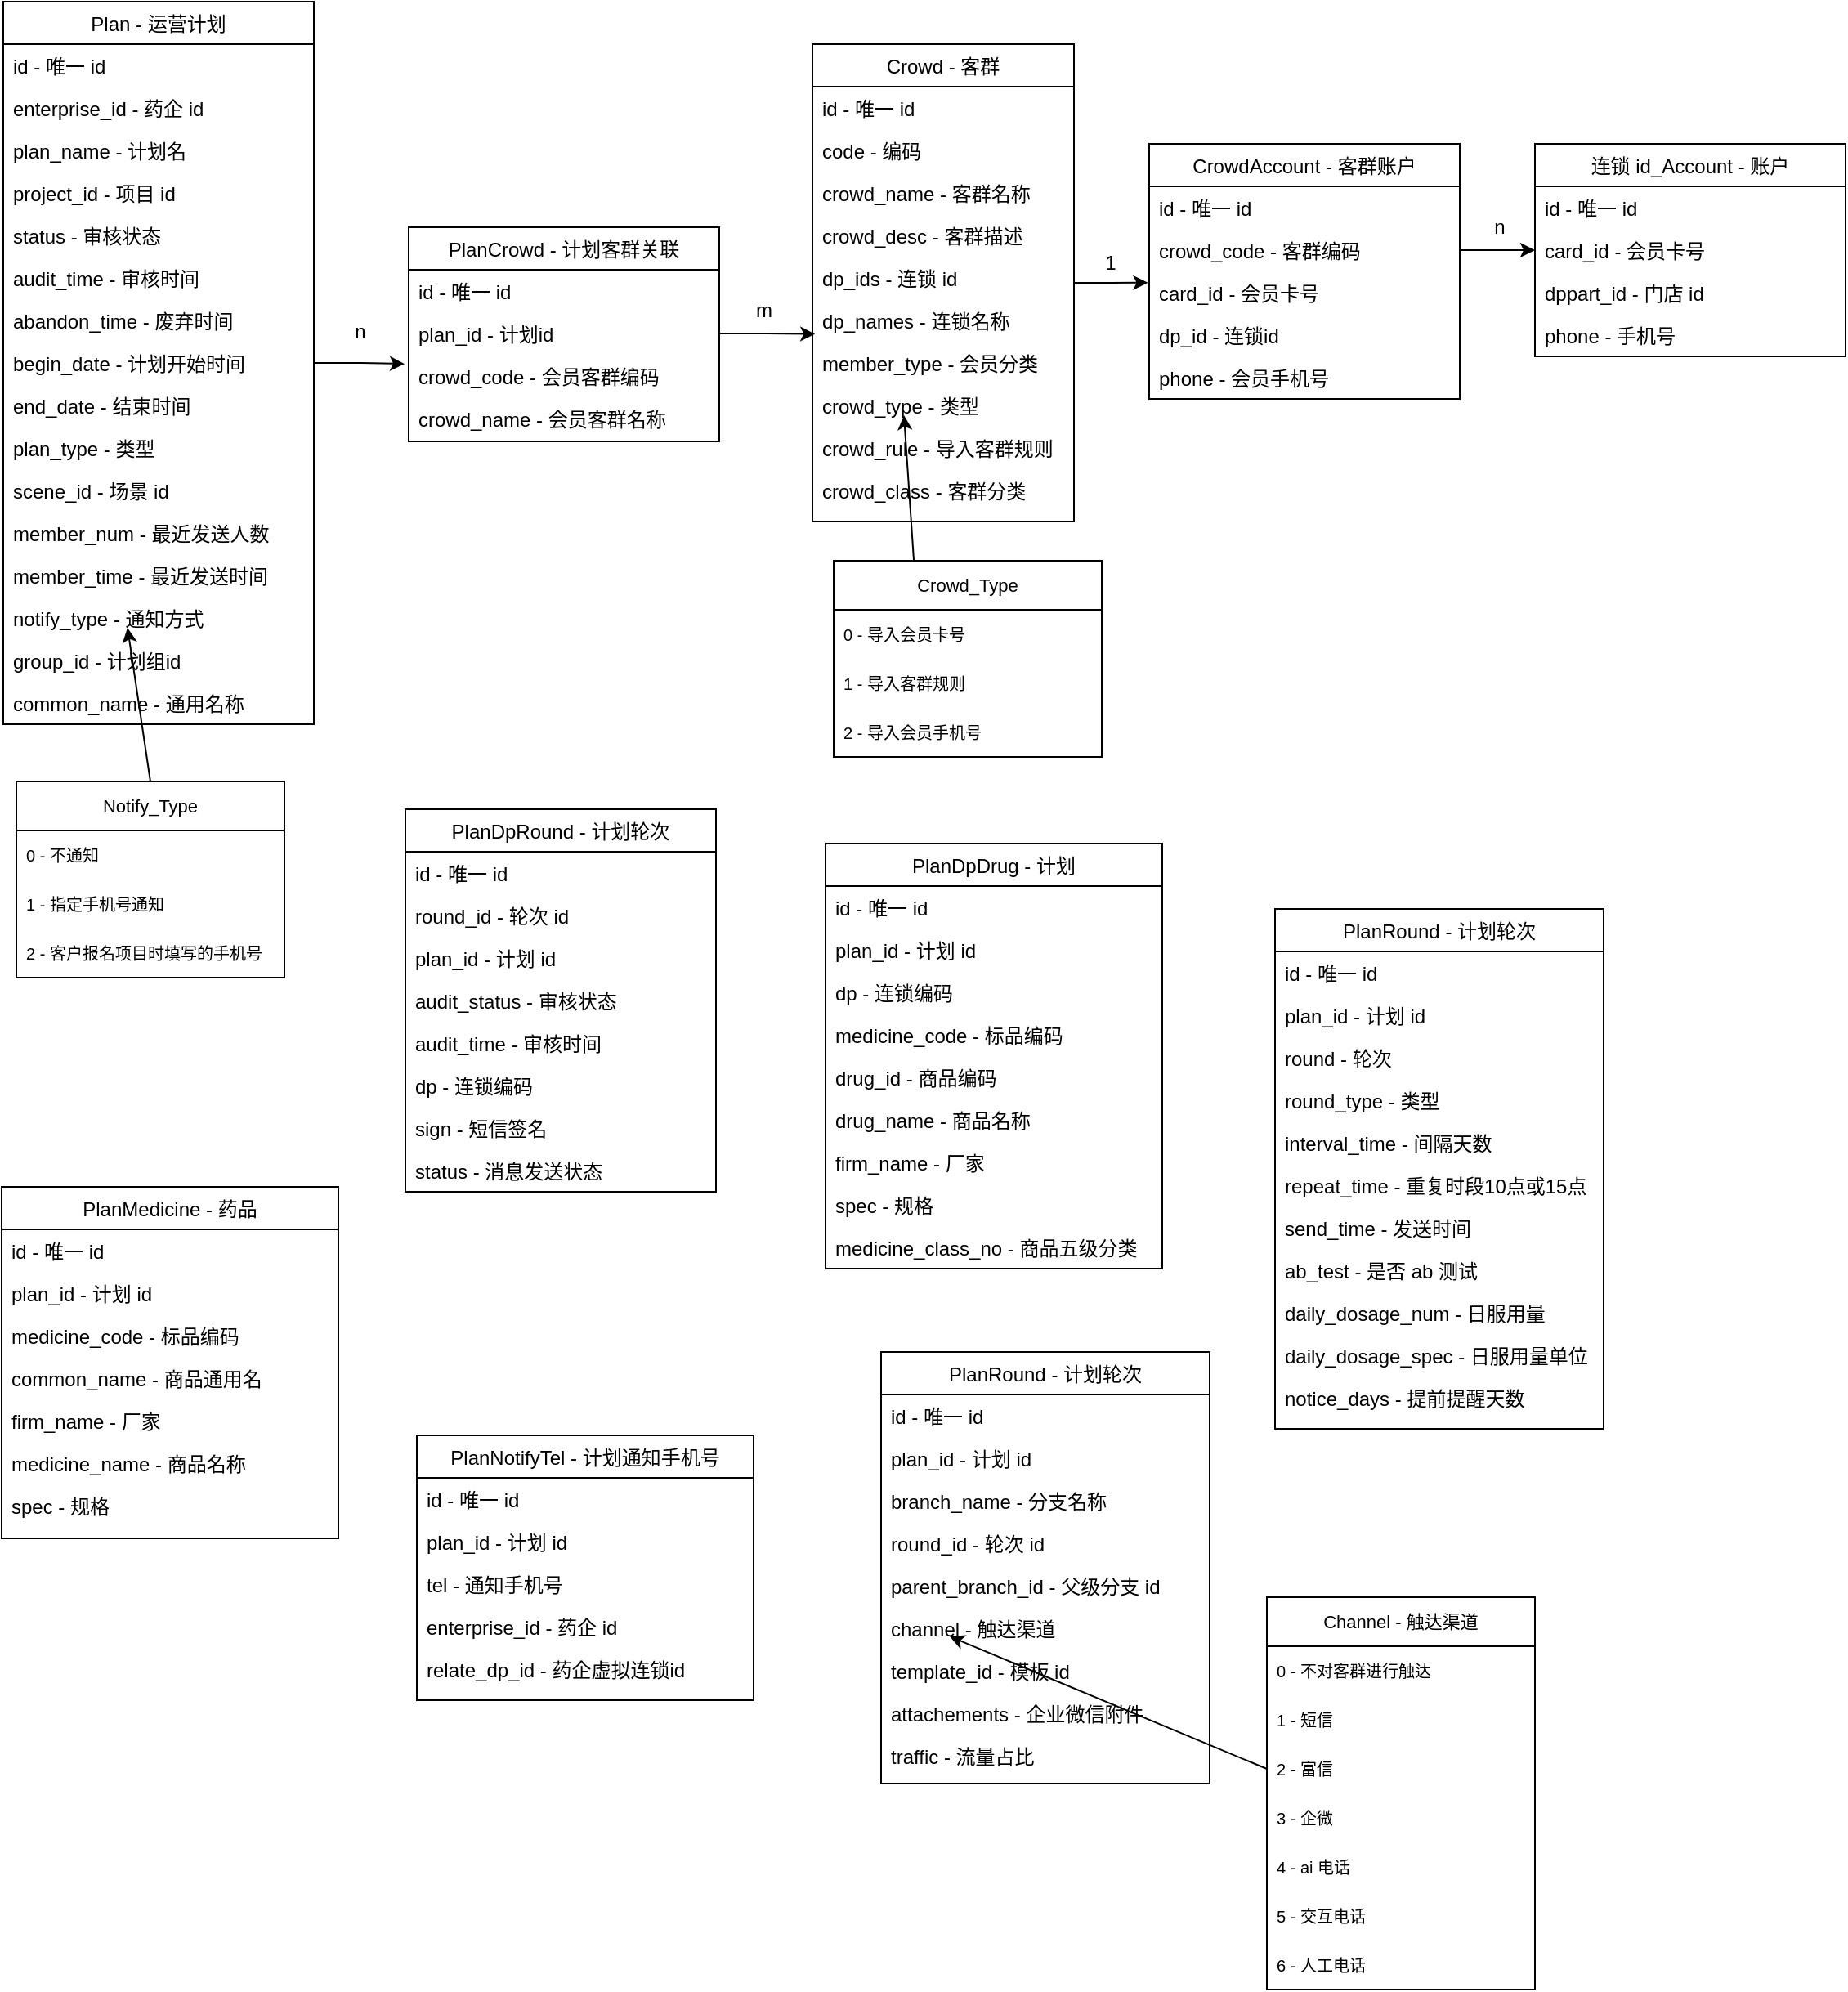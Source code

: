 <mxfile version="24.7.4">
  <diagram id="C5RBs43oDa-KdzZeNtuy" name="Page-1">
    <mxGraphModel dx="1221" dy="759" grid="0" gridSize="10" guides="1" tooltips="1" connect="1" arrows="1" fold="1" page="1" pageScale="1" pageWidth="827" pageHeight="1169" math="0" shadow="0">
      <root>
        <mxCell id="WIyWlLk6GJQsqaUBKTNV-0" />
        <mxCell id="WIyWlLk6GJQsqaUBKTNV-1" parent="WIyWlLk6GJQsqaUBKTNV-0" />
        <mxCell id="zkfFHV4jXpPFQw0GAbJ--17" value="Plan - 运营计划" style="swimlane;fontStyle=0;align=center;verticalAlign=top;childLayout=stackLayout;horizontal=1;startSize=26;horizontalStack=0;resizeParent=1;resizeLast=0;collapsible=1;marginBottom=0;rounded=0;shadow=0;strokeWidth=1;" parent="WIyWlLk6GJQsqaUBKTNV-1" vertex="1">
          <mxGeometry x="37" y="30" width="190" height="442" as="geometry">
            <mxRectangle x="550" y="140" width="160" height="26" as="alternateBounds" />
          </mxGeometry>
        </mxCell>
        <mxCell id="zkfFHV4jXpPFQw0GAbJ--18" value="id - 唯一 id" style="text;align=left;verticalAlign=top;spacingLeft=4;spacingRight=4;overflow=hidden;rotatable=0;points=[[0,0.5],[1,0.5]];portConstraint=eastwest;" parent="zkfFHV4jXpPFQw0GAbJ--17" vertex="1">
          <mxGeometry y="26" width="190" height="26" as="geometry" />
        </mxCell>
        <mxCell id="zkfFHV4jXpPFQw0GAbJ--19" value="enterprise_id - 药企 id" style="text;align=left;verticalAlign=top;spacingLeft=4;spacingRight=4;overflow=hidden;rotatable=0;points=[[0,0.5],[1,0.5]];portConstraint=eastwest;rounded=0;shadow=0;html=0;" parent="zkfFHV4jXpPFQw0GAbJ--17" vertex="1">
          <mxGeometry y="52" width="190" height="26" as="geometry" />
        </mxCell>
        <mxCell id="zkfFHV4jXpPFQw0GAbJ--20" value="plan_name - 计划名" style="text;align=left;verticalAlign=top;spacingLeft=4;spacingRight=4;overflow=hidden;rotatable=0;points=[[0,0.5],[1,0.5]];portConstraint=eastwest;rounded=0;shadow=0;html=0;" parent="zkfFHV4jXpPFQw0GAbJ--17" vertex="1">
          <mxGeometry y="78" width="190" height="26" as="geometry" />
        </mxCell>
        <mxCell id="zkfFHV4jXpPFQw0GAbJ--21" value="project_id - 项目 id" style="text;align=left;verticalAlign=top;spacingLeft=4;spacingRight=4;overflow=hidden;rotatable=0;points=[[0,0.5],[1,0.5]];portConstraint=eastwest;rounded=0;shadow=0;html=0;" parent="zkfFHV4jXpPFQw0GAbJ--17" vertex="1">
          <mxGeometry y="104" width="190" height="26" as="geometry" />
        </mxCell>
        <mxCell id="TR6bL41RCAvyLO98oC15-0" value="status - 审核状态" style="text;align=left;verticalAlign=top;spacingLeft=4;spacingRight=4;overflow=hidden;rotatable=0;points=[[0,0.5],[1,0.5]];portConstraint=eastwest;rounded=0;shadow=0;html=0;" vertex="1" parent="zkfFHV4jXpPFQw0GAbJ--17">
          <mxGeometry y="130" width="190" height="26" as="geometry" />
        </mxCell>
        <mxCell id="TR6bL41RCAvyLO98oC15-1" value="audit_time - 审核时间" style="text;align=left;verticalAlign=top;spacingLeft=4;spacingRight=4;overflow=hidden;rotatable=0;points=[[0,0.5],[1,0.5]];portConstraint=eastwest;rounded=0;shadow=0;html=0;" vertex="1" parent="zkfFHV4jXpPFQw0GAbJ--17">
          <mxGeometry y="156" width="190" height="26" as="geometry" />
        </mxCell>
        <mxCell id="TR6bL41RCAvyLO98oC15-2" value="abandon_time - 废弃时间" style="text;align=left;verticalAlign=top;spacingLeft=4;spacingRight=4;overflow=hidden;rotatable=0;points=[[0,0.5],[1,0.5]];portConstraint=eastwest;rounded=0;shadow=0;html=0;" vertex="1" parent="zkfFHV4jXpPFQw0GAbJ--17">
          <mxGeometry y="182" width="190" height="26" as="geometry" />
        </mxCell>
        <mxCell id="TR6bL41RCAvyLO98oC15-3" value="begin_date - 计划开始时间" style="text;align=left;verticalAlign=top;spacingLeft=4;spacingRight=4;overflow=hidden;rotatable=0;points=[[0,0.5],[1,0.5]];portConstraint=eastwest;rounded=0;shadow=0;html=0;" vertex="1" parent="zkfFHV4jXpPFQw0GAbJ--17">
          <mxGeometry y="208" width="190" height="26" as="geometry" />
        </mxCell>
        <mxCell id="TR6bL41RCAvyLO98oC15-4" value="end_date - 结束时间" style="text;align=left;verticalAlign=top;spacingLeft=4;spacingRight=4;overflow=hidden;rotatable=0;points=[[0,0.5],[1,0.5]];portConstraint=eastwest;rounded=0;shadow=0;html=0;" vertex="1" parent="zkfFHV4jXpPFQw0GAbJ--17">
          <mxGeometry y="234" width="190" height="26" as="geometry" />
        </mxCell>
        <mxCell id="TR6bL41RCAvyLO98oC15-5" value="plan_type - 类型" style="text;align=left;verticalAlign=top;spacingLeft=4;spacingRight=4;overflow=hidden;rotatable=0;points=[[0,0.5],[1,0.5]];portConstraint=eastwest;rounded=0;shadow=0;html=0;" vertex="1" parent="zkfFHV4jXpPFQw0GAbJ--17">
          <mxGeometry y="260" width="190" height="26" as="geometry" />
        </mxCell>
        <mxCell id="TR6bL41RCAvyLO98oC15-6" value="scene_id - 场景 id" style="text;align=left;verticalAlign=top;spacingLeft=4;spacingRight=4;overflow=hidden;rotatable=0;points=[[0,0.5],[1,0.5]];portConstraint=eastwest;rounded=0;shadow=0;html=0;" vertex="1" parent="zkfFHV4jXpPFQw0GAbJ--17">
          <mxGeometry y="286" width="190" height="26" as="geometry" />
        </mxCell>
        <mxCell id="TR6bL41RCAvyLO98oC15-8" value="member_num - 最近发送人数" style="text;align=left;verticalAlign=top;spacingLeft=4;spacingRight=4;overflow=hidden;rotatable=0;points=[[0,0.5],[1,0.5]];portConstraint=eastwest;rounded=0;shadow=0;html=0;" vertex="1" parent="zkfFHV4jXpPFQw0GAbJ--17">
          <mxGeometry y="312" width="190" height="26" as="geometry" />
        </mxCell>
        <mxCell id="TR6bL41RCAvyLO98oC15-9" value="member_time - 最近发送时间" style="text;align=left;verticalAlign=top;spacingLeft=4;spacingRight=4;overflow=hidden;rotatable=0;points=[[0,0.5],[1,0.5]];portConstraint=eastwest;rounded=0;shadow=0;html=0;" vertex="1" parent="zkfFHV4jXpPFQw0GAbJ--17">
          <mxGeometry y="338" width="190" height="26" as="geometry" />
        </mxCell>
        <mxCell id="TR6bL41RCAvyLO98oC15-10" value="notify_type - 通知方式" style="text;align=left;verticalAlign=top;spacingLeft=4;spacingRight=4;overflow=hidden;rotatable=0;points=[[0,0.5],[1,0.5]];portConstraint=eastwest;rounded=0;shadow=0;html=0;" vertex="1" parent="zkfFHV4jXpPFQw0GAbJ--17">
          <mxGeometry y="364" width="190" height="26" as="geometry" />
        </mxCell>
        <mxCell id="TR6bL41RCAvyLO98oC15-17" value="" style="endArrow=classic;html=1;rounded=0;exitX=0.5;exitY=0;exitDx=0;exitDy=0;" edge="1" parent="zkfFHV4jXpPFQw0GAbJ--17" source="TR6bL41RCAvyLO98oC15-13">
          <mxGeometry width="50" height="50" relative="1" as="geometry">
            <mxPoint x="60" y="469" as="sourcePoint" />
            <mxPoint x="76" y="383" as="targetPoint" />
          </mxGeometry>
        </mxCell>
        <mxCell id="TR6bL41RCAvyLO98oC15-11" value="group_id - 计划组id" style="text;align=left;verticalAlign=top;spacingLeft=4;spacingRight=4;overflow=hidden;rotatable=0;points=[[0,0.5],[1,0.5]];portConstraint=eastwest;rounded=0;shadow=0;html=0;" vertex="1" parent="zkfFHV4jXpPFQw0GAbJ--17">
          <mxGeometry y="390" width="190" height="26" as="geometry" />
        </mxCell>
        <mxCell id="TR6bL41RCAvyLO98oC15-12" value="common_name - 通用名称" style="text;align=left;verticalAlign=top;spacingLeft=4;spacingRight=4;overflow=hidden;rotatable=0;points=[[0,0.5],[1,0.5]];portConstraint=eastwest;rounded=0;shadow=0;html=0;" vertex="1" parent="zkfFHV4jXpPFQw0GAbJ--17">
          <mxGeometry y="416" width="190" height="26" as="geometry" />
        </mxCell>
        <mxCell id="TR6bL41RCAvyLO98oC15-13" value="&lt;font style=&quot;font-size: 11px;&quot;&gt;Notify_Type&lt;/font&gt;" style="swimlane;fontStyle=0;childLayout=stackLayout;horizontal=1;startSize=30;horizontalStack=0;resizeParent=1;resizeParentMax=0;resizeLast=0;collapsible=1;marginBottom=0;whiteSpace=wrap;html=1;" vertex="1" parent="WIyWlLk6GJQsqaUBKTNV-1">
          <mxGeometry x="45" y="507" width="164" height="120" as="geometry" />
        </mxCell>
        <mxCell id="TR6bL41RCAvyLO98oC15-14" value="&lt;font style=&quot;font-size: 10px;&quot;&gt;0 -&amp;nbsp;不通知&lt;/font&gt;" style="text;strokeColor=none;fillColor=none;align=left;verticalAlign=middle;spacingLeft=4;spacingRight=4;overflow=hidden;points=[[0,0.5],[1,0.5]];portConstraint=eastwest;rotatable=0;whiteSpace=wrap;html=1;" vertex="1" parent="TR6bL41RCAvyLO98oC15-13">
          <mxGeometry y="30" width="164" height="30" as="geometry" />
        </mxCell>
        <mxCell id="TR6bL41RCAvyLO98oC15-15" value="&lt;font style=&quot;font-size: 10px;&quot;&gt;1 -&amp;nbsp;指定手机号通知&lt;/font&gt;" style="text;strokeColor=none;fillColor=none;align=left;verticalAlign=middle;spacingLeft=4;spacingRight=4;overflow=hidden;points=[[0,0.5],[1,0.5]];portConstraint=eastwest;rotatable=0;whiteSpace=wrap;html=1;" vertex="1" parent="TR6bL41RCAvyLO98oC15-13">
          <mxGeometry y="60" width="164" height="30" as="geometry" />
        </mxCell>
        <mxCell id="TR6bL41RCAvyLO98oC15-16" value="&lt;font style=&quot;font-size: 10px;&quot;&gt;2 -&amp;nbsp;客户报名项目时填写的手机号&lt;/font&gt;" style="text;strokeColor=none;fillColor=none;align=left;verticalAlign=middle;spacingLeft=4;spacingRight=4;overflow=hidden;points=[[0,0.5],[1,0.5]];portConstraint=eastwest;rotatable=0;whiteSpace=wrap;html=1;" vertex="1" parent="TR6bL41RCAvyLO98oC15-13">
          <mxGeometry y="90" width="164" height="30" as="geometry" />
        </mxCell>
        <mxCell id="TR6bL41RCAvyLO98oC15-18" value="PlanCrowd - 计划客群关联" style="swimlane;fontStyle=0;align=center;verticalAlign=top;childLayout=stackLayout;horizontal=1;startSize=26;horizontalStack=0;resizeParent=1;resizeLast=0;collapsible=1;marginBottom=0;rounded=0;shadow=0;strokeWidth=1;" vertex="1" parent="WIyWlLk6GJQsqaUBKTNV-1">
          <mxGeometry x="285" y="168" width="190" height="131" as="geometry">
            <mxRectangle x="550" y="140" width="160" height="26" as="alternateBounds" />
          </mxGeometry>
        </mxCell>
        <mxCell id="TR6bL41RCAvyLO98oC15-19" value="id - 唯一 id" style="text;align=left;verticalAlign=top;spacingLeft=4;spacingRight=4;overflow=hidden;rotatable=0;points=[[0,0.5],[1,0.5]];portConstraint=eastwest;" vertex="1" parent="TR6bL41RCAvyLO98oC15-18">
          <mxGeometry y="26" width="190" height="26" as="geometry" />
        </mxCell>
        <mxCell id="TR6bL41RCAvyLO98oC15-20" value="plan_id - 计划id" style="text;align=left;verticalAlign=top;spacingLeft=4;spacingRight=4;overflow=hidden;rotatable=0;points=[[0,0.5],[1,0.5]];portConstraint=eastwest;rounded=0;shadow=0;html=0;" vertex="1" parent="TR6bL41RCAvyLO98oC15-18">
          <mxGeometry y="52" width="190" height="26" as="geometry" />
        </mxCell>
        <mxCell id="TR6bL41RCAvyLO98oC15-21" value="crowd_code - 会员客群编码" style="text;align=left;verticalAlign=top;spacingLeft=4;spacingRight=4;overflow=hidden;rotatable=0;points=[[0,0.5],[1,0.5]];portConstraint=eastwest;rounded=0;shadow=0;html=0;" vertex="1" parent="TR6bL41RCAvyLO98oC15-18">
          <mxGeometry y="78" width="190" height="26" as="geometry" />
        </mxCell>
        <mxCell id="TR6bL41RCAvyLO98oC15-22" value="crowd_name - 会员客群名称" style="text;align=left;verticalAlign=top;spacingLeft=4;spacingRight=4;overflow=hidden;rotatable=0;points=[[0,0.5],[1,0.5]];portConstraint=eastwest;rounded=0;shadow=0;html=0;" vertex="1" parent="TR6bL41RCAvyLO98oC15-18">
          <mxGeometry y="104" width="190" height="26" as="geometry" />
        </mxCell>
        <mxCell id="TR6bL41RCAvyLO98oC15-36" value="Crowd - 客群" style="swimlane;fontStyle=0;align=center;verticalAlign=top;childLayout=stackLayout;horizontal=1;startSize=26;horizontalStack=0;resizeParent=1;resizeLast=0;collapsible=1;marginBottom=0;rounded=0;shadow=0;strokeWidth=1;" vertex="1" parent="WIyWlLk6GJQsqaUBKTNV-1">
          <mxGeometry x="532" y="56" width="160" height="292" as="geometry">
            <mxRectangle x="550" y="140" width="160" height="26" as="alternateBounds" />
          </mxGeometry>
        </mxCell>
        <mxCell id="TR6bL41RCAvyLO98oC15-37" value="id - 唯一 id" style="text;align=left;verticalAlign=top;spacingLeft=4;spacingRight=4;overflow=hidden;rotatable=0;points=[[0,0.5],[1,0.5]];portConstraint=eastwest;" vertex="1" parent="TR6bL41RCAvyLO98oC15-36">
          <mxGeometry y="26" width="160" height="26" as="geometry" />
        </mxCell>
        <mxCell id="TR6bL41RCAvyLO98oC15-38" value="code - 编码" style="text;align=left;verticalAlign=top;spacingLeft=4;spacingRight=4;overflow=hidden;rotatable=0;points=[[0,0.5],[1,0.5]];portConstraint=eastwest;rounded=0;shadow=0;html=0;" vertex="1" parent="TR6bL41RCAvyLO98oC15-36">
          <mxGeometry y="52" width="160" height="26" as="geometry" />
        </mxCell>
        <mxCell id="TR6bL41RCAvyLO98oC15-39" value="crowd_name - 客群名称" style="text;align=left;verticalAlign=top;spacingLeft=4;spacingRight=4;overflow=hidden;rotatable=0;points=[[0,0.5],[1,0.5]];portConstraint=eastwest;rounded=0;shadow=0;html=0;" vertex="1" parent="TR6bL41RCAvyLO98oC15-36">
          <mxGeometry y="78" width="160" height="26" as="geometry" />
        </mxCell>
        <mxCell id="TR6bL41RCAvyLO98oC15-40" value="crowd_desc - 客群描述" style="text;align=left;verticalAlign=top;spacingLeft=4;spacingRight=4;overflow=hidden;rotatable=0;points=[[0,0.5],[1,0.5]];portConstraint=eastwest;rounded=0;shadow=0;html=0;" vertex="1" parent="TR6bL41RCAvyLO98oC15-36">
          <mxGeometry y="104" width="160" height="26" as="geometry" />
        </mxCell>
        <mxCell id="TR6bL41RCAvyLO98oC15-41" value="dp_ids - 连锁 id" style="text;align=left;verticalAlign=top;spacingLeft=4;spacingRight=4;overflow=hidden;rotatable=0;points=[[0,0.5],[1,0.5]];portConstraint=eastwest;rounded=0;shadow=0;html=0;" vertex="1" parent="TR6bL41RCAvyLO98oC15-36">
          <mxGeometry y="130" width="160" height="26" as="geometry" />
        </mxCell>
        <mxCell id="TR6bL41RCAvyLO98oC15-42" value="dp_names - 连锁名称" style="text;align=left;verticalAlign=top;spacingLeft=4;spacingRight=4;overflow=hidden;rotatable=0;points=[[0,0.5],[1,0.5]];portConstraint=eastwest;rounded=0;shadow=0;html=0;" vertex="1" parent="TR6bL41RCAvyLO98oC15-36">
          <mxGeometry y="156" width="160" height="26" as="geometry" />
        </mxCell>
        <mxCell id="TR6bL41RCAvyLO98oC15-43" value="member_type - 会员分类" style="text;align=left;verticalAlign=top;spacingLeft=4;spacingRight=4;overflow=hidden;rotatable=0;points=[[0,0.5],[1,0.5]];portConstraint=eastwest;rounded=0;shadow=0;html=0;" vertex="1" parent="TR6bL41RCAvyLO98oC15-36">
          <mxGeometry y="182" width="160" height="26" as="geometry" />
        </mxCell>
        <mxCell id="TR6bL41RCAvyLO98oC15-44" value="crowd_type - 类型" style="text;align=left;verticalAlign=top;spacingLeft=4;spacingRight=4;overflow=hidden;rotatable=0;points=[[0,0.5],[1,0.5]];portConstraint=eastwest;rounded=0;shadow=0;html=0;" vertex="1" parent="TR6bL41RCAvyLO98oC15-36">
          <mxGeometry y="208" width="160" height="26" as="geometry" />
        </mxCell>
        <mxCell id="TR6bL41RCAvyLO98oC15-59" value="" style="endArrow=classic;html=1;rounded=0;exitX=0.299;exitY=0;exitDx=0;exitDy=0;exitPerimeter=0;" edge="1" parent="TR6bL41RCAvyLO98oC15-36" source="TR6bL41RCAvyLO98oC15-54">
          <mxGeometry width="50" height="50" relative="1" as="geometry">
            <mxPoint x="189" y="305" as="sourcePoint" />
            <mxPoint x="56" y="227" as="targetPoint" />
          </mxGeometry>
        </mxCell>
        <mxCell id="TR6bL41RCAvyLO98oC15-45" value="crowd_rule - 导入客群规则" style="text;align=left;verticalAlign=top;spacingLeft=4;spacingRight=4;overflow=hidden;rotatable=0;points=[[0,0.5],[1,0.5]];portConstraint=eastwest;rounded=0;shadow=0;html=0;" vertex="1" parent="TR6bL41RCAvyLO98oC15-36">
          <mxGeometry y="234" width="160" height="26" as="geometry" />
        </mxCell>
        <mxCell id="TR6bL41RCAvyLO98oC15-46" value="crowd_class - 客群分类" style="text;align=left;verticalAlign=top;spacingLeft=4;spacingRight=4;overflow=hidden;rotatable=0;points=[[0,0.5],[1,0.5]];portConstraint=eastwest;rounded=0;shadow=0;html=0;" vertex="1" parent="TR6bL41RCAvyLO98oC15-36">
          <mxGeometry y="260" width="160" height="26" as="geometry" />
        </mxCell>
        <mxCell id="TR6bL41RCAvyLO98oC15-54" value="&lt;font style=&quot;font-size: 11px;&quot;&gt;Crowd_Type&lt;/font&gt;" style="swimlane;fontStyle=0;childLayout=stackLayout;horizontal=1;startSize=30;horizontalStack=0;resizeParent=1;resizeParentMax=0;resizeLast=0;collapsible=1;marginBottom=0;whiteSpace=wrap;html=1;" vertex="1" parent="WIyWlLk6GJQsqaUBKTNV-1">
          <mxGeometry x="545" y="372" width="164" height="120" as="geometry" />
        </mxCell>
        <mxCell id="TR6bL41RCAvyLO98oC15-55" value="&lt;font style=&quot;font-size: 10px;&quot;&gt;0 -&amp;nbsp;导入会员卡号&lt;/font&gt;" style="text;strokeColor=none;fillColor=none;align=left;verticalAlign=middle;spacingLeft=4;spacingRight=4;overflow=hidden;points=[[0,0.5],[1,0.5]];portConstraint=eastwest;rotatable=0;whiteSpace=wrap;html=1;" vertex="1" parent="TR6bL41RCAvyLO98oC15-54">
          <mxGeometry y="30" width="164" height="30" as="geometry" />
        </mxCell>
        <mxCell id="TR6bL41RCAvyLO98oC15-56" value="&lt;font style=&quot;font-size: 10px;&quot;&gt;1 -&amp;nbsp;导入客群规则&lt;/font&gt;" style="text;strokeColor=none;fillColor=none;align=left;verticalAlign=middle;spacingLeft=4;spacingRight=4;overflow=hidden;points=[[0,0.5],[1,0.5]];portConstraint=eastwest;rotatable=0;whiteSpace=wrap;html=1;" vertex="1" parent="TR6bL41RCAvyLO98oC15-54">
          <mxGeometry y="60" width="164" height="30" as="geometry" />
        </mxCell>
        <mxCell id="TR6bL41RCAvyLO98oC15-57" value="&lt;font style=&quot;font-size: 10px;&quot;&gt;2 -&amp;nbsp;导入会员手机号&lt;/font&gt;" style="text;strokeColor=none;fillColor=none;align=left;verticalAlign=middle;spacingLeft=4;spacingRight=4;overflow=hidden;points=[[0,0.5],[1,0.5]];portConstraint=eastwest;rotatable=0;whiteSpace=wrap;html=1;" vertex="1" parent="TR6bL41RCAvyLO98oC15-54">
          <mxGeometry y="90" width="164" height="30" as="geometry" />
        </mxCell>
        <mxCell id="TR6bL41RCAvyLO98oC15-62" style="edgeStyle=orthogonalEdgeStyle;rounded=0;orthogonalLoop=1;jettySize=auto;html=1;entryX=-0.013;entryY=0.214;entryDx=0;entryDy=0;entryPerimeter=0;" edge="1" parent="WIyWlLk6GJQsqaUBKTNV-1" source="TR6bL41RCAvyLO98oC15-3" target="TR6bL41RCAvyLO98oC15-21">
          <mxGeometry relative="1" as="geometry" />
        </mxCell>
        <mxCell id="TR6bL41RCAvyLO98oC15-63" value="" style="edgeStyle=orthogonalEdgeStyle;rounded=0;orthogonalLoop=1;jettySize=auto;html=1;entryX=0.01;entryY=0.821;entryDx=0;entryDy=0;entryPerimeter=0;" edge="1" parent="WIyWlLk6GJQsqaUBKTNV-1" source="TR6bL41RCAvyLO98oC15-20" target="TR6bL41RCAvyLO98oC15-42">
          <mxGeometry relative="1" as="geometry">
            <mxPoint x="520" y="233" as="targetPoint" />
          </mxGeometry>
        </mxCell>
        <mxCell id="TR6bL41RCAvyLO98oC15-64" value="n" style="text;html=1;align=center;verticalAlign=middle;resizable=0;points=[];autosize=1;strokeColor=none;fillColor=none;" vertex="1" parent="WIyWlLk6GJQsqaUBKTNV-1">
          <mxGeometry x="242" y="219" width="25" height="26" as="geometry" />
        </mxCell>
        <mxCell id="TR6bL41RCAvyLO98oC15-65" value="m" style="text;html=1;align=center;verticalAlign=middle;resizable=0;points=[];autosize=1;strokeColor=none;fillColor=none;" vertex="1" parent="WIyWlLk6GJQsqaUBKTNV-1">
          <mxGeometry x="488" y="206" width="28" height="26" as="geometry" />
        </mxCell>
        <mxCell id="TR6bL41RCAvyLO98oC15-66" value="CrowdAccount - 客群账户" style="swimlane;fontStyle=0;align=center;verticalAlign=top;childLayout=stackLayout;horizontal=1;startSize=26;horizontalStack=0;resizeParent=1;resizeLast=0;collapsible=1;marginBottom=0;rounded=0;shadow=0;strokeWidth=1;" vertex="1" parent="WIyWlLk6GJQsqaUBKTNV-1">
          <mxGeometry x="738" y="117" width="190" height="156" as="geometry">
            <mxRectangle x="550" y="140" width="160" height="26" as="alternateBounds" />
          </mxGeometry>
        </mxCell>
        <mxCell id="TR6bL41RCAvyLO98oC15-67" value="id - 唯一 id" style="text;align=left;verticalAlign=top;spacingLeft=4;spacingRight=4;overflow=hidden;rotatable=0;points=[[0,0.5],[1,0.5]];portConstraint=eastwest;" vertex="1" parent="TR6bL41RCAvyLO98oC15-66">
          <mxGeometry y="26" width="190" height="26" as="geometry" />
        </mxCell>
        <mxCell id="TR6bL41RCAvyLO98oC15-68" value="crowd_code - 客群编码" style="text;align=left;verticalAlign=top;spacingLeft=4;spacingRight=4;overflow=hidden;rotatable=0;points=[[0,0.5],[1,0.5]];portConstraint=eastwest;rounded=0;shadow=0;html=0;" vertex="1" parent="TR6bL41RCAvyLO98oC15-66">
          <mxGeometry y="52" width="190" height="26" as="geometry" />
        </mxCell>
        <mxCell id="TR6bL41RCAvyLO98oC15-69" value="card_id - 会员卡号" style="text;align=left;verticalAlign=top;spacingLeft=4;spacingRight=4;overflow=hidden;rotatable=0;points=[[0,0.5],[1,0.5]];portConstraint=eastwest;rounded=0;shadow=0;html=0;" vertex="1" parent="TR6bL41RCAvyLO98oC15-66">
          <mxGeometry y="78" width="190" height="26" as="geometry" />
        </mxCell>
        <mxCell id="TR6bL41RCAvyLO98oC15-70" value="dp_id - 连锁id" style="text;align=left;verticalAlign=top;spacingLeft=4;spacingRight=4;overflow=hidden;rotatable=0;points=[[0,0.5],[1,0.5]];portConstraint=eastwest;rounded=0;shadow=0;html=0;" vertex="1" parent="TR6bL41RCAvyLO98oC15-66">
          <mxGeometry y="104" width="190" height="26" as="geometry" />
        </mxCell>
        <mxCell id="TR6bL41RCAvyLO98oC15-71" value="phone - 会员手机号" style="text;align=left;verticalAlign=top;spacingLeft=4;spacingRight=4;overflow=hidden;rotatable=0;points=[[0,0.5],[1,0.5]];portConstraint=eastwest;rounded=0;shadow=0;html=0;" vertex="1" parent="TR6bL41RCAvyLO98oC15-66">
          <mxGeometry y="130" width="190" height="26" as="geometry" />
        </mxCell>
        <mxCell id="TR6bL41RCAvyLO98oC15-72" value="连锁 id_Account - 账户" style="swimlane;fontStyle=0;align=center;verticalAlign=top;childLayout=stackLayout;horizontal=1;startSize=26;horizontalStack=0;resizeParent=1;resizeLast=0;collapsible=1;marginBottom=0;rounded=0;shadow=0;strokeWidth=1;" vertex="1" parent="WIyWlLk6GJQsqaUBKTNV-1">
          <mxGeometry x="974" y="117" width="190" height="130" as="geometry">
            <mxRectangle x="550" y="140" width="160" height="26" as="alternateBounds" />
          </mxGeometry>
        </mxCell>
        <mxCell id="TR6bL41RCAvyLO98oC15-73" value="id - 唯一 id" style="text;align=left;verticalAlign=top;spacingLeft=4;spacingRight=4;overflow=hidden;rotatable=0;points=[[0,0.5],[1,0.5]];portConstraint=eastwest;" vertex="1" parent="TR6bL41RCAvyLO98oC15-72">
          <mxGeometry y="26" width="190" height="26" as="geometry" />
        </mxCell>
        <mxCell id="TR6bL41RCAvyLO98oC15-75" value="card_id - 会员卡号" style="text;align=left;verticalAlign=top;spacingLeft=4;spacingRight=4;overflow=hidden;rotatable=0;points=[[0,0.5],[1,0.5]];portConstraint=eastwest;rounded=0;shadow=0;html=0;" vertex="1" parent="TR6bL41RCAvyLO98oC15-72">
          <mxGeometry y="52" width="190" height="26" as="geometry" />
        </mxCell>
        <mxCell id="TR6bL41RCAvyLO98oC15-76" value="dppart_id - 门店 id" style="text;align=left;verticalAlign=top;spacingLeft=4;spacingRight=4;overflow=hidden;rotatable=0;points=[[0,0.5],[1,0.5]];portConstraint=eastwest;rounded=0;shadow=0;html=0;" vertex="1" parent="TR6bL41RCAvyLO98oC15-72">
          <mxGeometry y="78" width="190" height="26" as="geometry" />
        </mxCell>
        <mxCell id="TR6bL41RCAvyLO98oC15-77" value="phone - 手机号" style="text;align=left;verticalAlign=top;spacingLeft=4;spacingRight=4;overflow=hidden;rotatable=0;points=[[0,0.5],[1,0.5]];portConstraint=eastwest;rounded=0;shadow=0;html=0;" vertex="1" parent="TR6bL41RCAvyLO98oC15-72">
          <mxGeometry y="104" width="190" height="26" as="geometry" />
        </mxCell>
        <mxCell id="TR6bL41RCAvyLO98oC15-78" style="edgeStyle=orthogonalEdgeStyle;rounded=0;orthogonalLoop=1;jettySize=auto;html=1;entryX=-0.004;entryY=0.265;entryDx=0;entryDy=0;entryPerimeter=0;" edge="1" parent="WIyWlLk6GJQsqaUBKTNV-1" source="TR6bL41RCAvyLO98oC15-36" target="TR6bL41RCAvyLO98oC15-69">
          <mxGeometry relative="1" as="geometry" />
        </mxCell>
        <mxCell id="TR6bL41RCAvyLO98oC15-79" style="edgeStyle=orthogonalEdgeStyle;rounded=0;orthogonalLoop=1;jettySize=auto;html=1;entryX=0;entryY=0.5;entryDx=0;entryDy=0;" edge="1" parent="WIyWlLk6GJQsqaUBKTNV-1" source="TR6bL41RCAvyLO98oC15-68" target="TR6bL41RCAvyLO98oC15-75">
          <mxGeometry relative="1" as="geometry" />
        </mxCell>
        <mxCell id="TR6bL41RCAvyLO98oC15-80" value="1" style="text;html=1;align=center;verticalAlign=middle;resizable=0;points=[];autosize=1;strokeColor=none;fillColor=none;" vertex="1" parent="WIyWlLk6GJQsqaUBKTNV-1">
          <mxGeometry x="701" y="177" width="25" height="26" as="geometry" />
        </mxCell>
        <mxCell id="TR6bL41RCAvyLO98oC15-81" value="n" style="text;html=1;align=center;verticalAlign=middle;resizable=0;points=[];autosize=1;strokeColor=none;fillColor=none;" vertex="1" parent="WIyWlLk6GJQsqaUBKTNV-1">
          <mxGeometry x="939" y="155" width="25" height="26" as="geometry" />
        </mxCell>
        <mxCell id="TR6bL41RCAvyLO98oC15-83" value="PlanDpRound - 计划轮次" style="swimlane;fontStyle=0;align=center;verticalAlign=top;childLayout=stackLayout;horizontal=1;startSize=26;horizontalStack=0;resizeParent=1;resizeLast=0;collapsible=1;marginBottom=0;rounded=0;shadow=0;strokeWidth=1;" vertex="1" parent="WIyWlLk6GJQsqaUBKTNV-1">
          <mxGeometry x="283" y="524" width="190" height="234" as="geometry">
            <mxRectangle x="550" y="140" width="160" height="26" as="alternateBounds" />
          </mxGeometry>
        </mxCell>
        <mxCell id="TR6bL41RCAvyLO98oC15-84" value="id - 唯一 id" style="text;align=left;verticalAlign=top;spacingLeft=4;spacingRight=4;overflow=hidden;rotatable=0;points=[[0,0.5],[1,0.5]];portConstraint=eastwest;" vertex="1" parent="TR6bL41RCAvyLO98oC15-83">
          <mxGeometry y="26" width="190" height="26" as="geometry" />
        </mxCell>
        <mxCell id="TR6bL41RCAvyLO98oC15-85" value="round_id - 轮次 id" style="text;align=left;verticalAlign=top;spacingLeft=4;spacingRight=4;overflow=hidden;rotatable=0;points=[[0,0.5],[1,0.5]];portConstraint=eastwest;rounded=0;shadow=0;html=0;" vertex="1" parent="TR6bL41RCAvyLO98oC15-83">
          <mxGeometry y="52" width="190" height="26" as="geometry" />
        </mxCell>
        <mxCell id="TR6bL41RCAvyLO98oC15-86" value="plan_id - 计划 id" style="text;align=left;verticalAlign=top;spacingLeft=4;spacingRight=4;overflow=hidden;rotatable=0;points=[[0,0.5],[1,0.5]];portConstraint=eastwest;rounded=0;shadow=0;html=0;" vertex="1" parent="TR6bL41RCAvyLO98oC15-83">
          <mxGeometry y="78" width="190" height="26" as="geometry" />
        </mxCell>
        <mxCell id="TR6bL41RCAvyLO98oC15-87" value="audit_status - 审核状态" style="text;align=left;verticalAlign=top;spacingLeft=4;spacingRight=4;overflow=hidden;rotatable=0;points=[[0,0.5],[1,0.5]];portConstraint=eastwest;rounded=0;shadow=0;html=0;" vertex="1" parent="TR6bL41RCAvyLO98oC15-83">
          <mxGeometry y="104" width="190" height="26" as="geometry" />
        </mxCell>
        <mxCell id="TR6bL41RCAvyLO98oC15-88" value="audit_time - 审核时间" style="text;align=left;verticalAlign=top;spacingLeft=4;spacingRight=4;overflow=hidden;rotatable=0;points=[[0,0.5],[1,0.5]];portConstraint=eastwest;rounded=0;shadow=0;html=0;" vertex="1" parent="TR6bL41RCAvyLO98oC15-83">
          <mxGeometry y="130" width="190" height="26" as="geometry" />
        </mxCell>
        <mxCell id="TR6bL41RCAvyLO98oC15-89" value="dp - 连锁编码" style="text;align=left;verticalAlign=top;spacingLeft=4;spacingRight=4;overflow=hidden;rotatable=0;points=[[0,0.5],[1,0.5]];portConstraint=eastwest;rounded=0;shadow=0;html=0;" vertex="1" parent="TR6bL41RCAvyLO98oC15-83">
          <mxGeometry y="156" width="190" height="26" as="geometry" />
        </mxCell>
        <mxCell id="TR6bL41RCAvyLO98oC15-90" value="sign - 短信签名" style="text;align=left;verticalAlign=top;spacingLeft=4;spacingRight=4;overflow=hidden;rotatable=0;points=[[0,0.5],[1,0.5]];portConstraint=eastwest;rounded=0;shadow=0;html=0;" vertex="1" parent="TR6bL41RCAvyLO98oC15-83">
          <mxGeometry y="182" width="190" height="26" as="geometry" />
        </mxCell>
        <mxCell id="TR6bL41RCAvyLO98oC15-91" value="status - 消息发送状态" style="text;align=left;verticalAlign=top;spacingLeft=4;spacingRight=4;overflow=hidden;rotatable=0;points=[[0,0.5],[1,0.5]];portConstraint=eastwest;rounded=0;shadow=0;html=0;" vertex="1" parent="TR6bL41RCAvyLO98oC15-83">
          <mxGeometry y="208" width="190" height="26" as="geometry" />
        </mxCell>
        <mxCell id="TR6bL41RCAvyLO98oC15-92" value="PlanDpDrug - 计划" style="swimlane;fontStyle=0;align=center;verticalAlign=top;childLayout=stackLayout;horizontal=1;startSize=26;horizontalStack=0;resizeParent=1;resizeLast=0;collapsible=1;marginBottom=0;rounded=0;shadow=0;strokeWidth=1;" vertex="1" parent="WIyWlLk6GJQsqaUBKTNV-1">
          <mxGeometry x="540" y="545" width="206" height="260" as="geometry">
            <mxRectangle x="550" y="140" width="160" height="26" as="alternateBounds" />
          </mxGeometry>
        </mxCell>
        <mxCell id="TR6bL41RCAvyLO98oC15-93" value="id - 唯一 id" style="text;align=left;verticalAlign=top;spacingLeft=4;spacingRight=4;overflow=hidden;rotatable=0;points=[[0,0.5],[1,0.5]];portConstraint=eastwest;" vertex="1" parent="TR6bL41RCAvyLO98oC15-92">
          <mxGeometry y="26" width="206" height="26" as="geometry" />
        </mxCell>
        <mxCell id="TR6bL41RCAvyLO98oC15-95" value="plan_id - 计划 id" style="text;align=left;verticalAlign=top;spacingLeft=4;spacingRight=4;overflow=hidden;rotatable=0;points=[[0,0.5],[1,0.5]];portConstraint=eastwest;rounded=0;shadow=0;html=0;" vertex="1" parent="TR6bL41RCAvyLO98oC15-92">
          <mxGeometry y="52" width="206" height="26" as="geometry" />
        </mxCell>
        <mxCell id="TR6bL41RCAvyLO98oC15-98" value="dp - 连锁编码" style="text;align=left;verticalAlign=top;spacingLeft=4;spacingRight=4;overflow=hidden;rotatable=0;points=[[0,0.5],[1,0.5]];portConstraint=eastwest;rounded=0;shadow=0;html=0;" vertex="1" parent="TR6bL41RCAvyLO98oC15-92">
          <mxGeometry y="78" width="206" height="26" as="geometry" />
        </mxCell>
        <mxCell id="TR6bL41RCAvyLO98oC15-99" value="medicine_code - 标品编码" style="text;align=left;verticalAlign=top;spacingLeft=4;spacingRight=4;overflow=hidden;rotatable=0;points=[[0,0.5],[1,0.5]];portConstraint=eastwest;rounded=0;shadow=0;html=0;" vertex="1" parent="TR6bL41RCAvyLO98oC15-92">
          <mxGeometry y="104" width="206" height="26" as="geometry" />
        </mxCell>
        <mxCell id="TR6bL41RCAvyLO98oC15-100" value="drug_id - 商品编码" style="text;align=left;verticalAlign=top;spacingLeft=4;spacingRight=4;overflow=hidden;rotatable=0;points=[[0,0.5],[1,0.5]];portConstraint=eastwest;rounded=0;shadow=0;html=0;" vertex="1" parent="TR6bL41RCAvyLO98oC15-92">
          <mxGeometry y="130" width="206" height="26" as="geometry" />
        </mxCell>
        <mxCell id="TR6bL41RCAvyLO98oC15-101" value="drug_name - 商品名称" style="text;align=left;verticalAlign=top;spacingLeft=4;spacingRight=4;overflow=hidden;rotatable=0;points=[[0,0.5],[1,0.5]];portConstraint=eastwest;rounded=0;shadow=0;html=0;" vertex="1" parent="TR6bL41RCAvyLO98oC15-92">
          <mxGeometry y="156" width="206" height="26" as="geometry" />
        </mxCell>
        <mxCell id="TR6bL41RCAvyLO98oC15-102" value="firm_name - 厂家" style="text;align=left;verticalAlign=top;spacingLeft=4;spacingRight=4;overflow=hidden;rotatable=0;points=[[0,0.5],[1,0.5]];portConstraint=eastwest;rounded=0;shadow=0;html=0;" vertex="1" parent="TR6bL41RCAvyLO98oC15-92">
          <mxGeometry y="182" width="206" height="26" as="geometry" />
        </mxCell>
        <mxCell id="TR6bL41RCAvyLO98oC15-103" value="spec - 规格" style="text;align=left;verticalAlign=top;spacingLeft=4;spacingRight=4;overflow=hidden;rotatable=0;points=[[0,0.5],[1,0.5]];portConstraint=eastwest;rounded=0;shadow=0;html=0;" vertex="1" parent="TR6bL41RCAvyLO98oC15-92">
          <mxGeometry y="208" width="206" height="26" as="geometry" />
        </mxCell>
        <mxCell id="TR6bL41RCAvyLO98oC15-104" value="medicine_class_no - 商品五级分类" style="text;align=left;verticalAlign=top;spacingLeft=4;spacingRight=4;overflow=hidden;rotatable=0;points=[[0,0.5],[1,0.5]];portConstraint=eastwest;rounded=0;shadow=0;html=0;" vertex="1" parent="TR6bL41RCAvyLO98oC15-92">
          <mxGeometry y="234" width="206" height="26" as="geometry" />
        </mxCell>
        <mxCell id="TR6bL41RCAvyLO98oC15-105" value="PlanMedicine - 药品" style="swimlane;fontStyle=0;align=center;verticalAlign=top;childLayout=stackLayout;horizontal=1;startSize=26;horizontalStack=0;resizeParent=1;resizeLast=0;collapsible=1;marginBottom=0;rounded=0;shadow=0;strokeWidth=1;" vertex="1" parent="WIyWlLk6GJQsqaUBKTNV-1">
          <mxGeometry x="36" y="755" width="206" height="215" as="geometry">
            <mxRectangle x="550" y="140" width="160" height="26" as="alternateBounds" />
          </mxGeometry>
        </mxCell>
        <mxCell id="TR6bL41RCAvyLO98oC15-106" value="id - 唯一 id" style="text;align=left;verticalAlign=top;spacingLeft=4;spacingRight=4;overflow=hidden;rotatable=0;points=[[0,0.5],[1,0.5]];portConstraint=eastwest;" vertex="1" parent="TR6bL41RCAvyLO98oC15-105">
          <mxGeometry y="26" width="206" height="26" as="geometry" />
        </mxCell>
        <mxCell id="TR6bL41RCAvyLO98oC15-107" value="plan_id - 计划 id" style="text;align=left;verticalAlign=top;spacingLeft=4;spacingRight=4;overflow=hidden;rotatable=0;points=[[0,0.5],[1,0.5]];portConstraint=eastwest;rounded=0;shadow=0;html=0;" vertex="1" parent="TR6bL41RCAvyLO98oC15-105">
          <mxGeometry y="52" width="206" height="26" as="geometry" />
        </mxCell>
        <mxCell id="TR6bL41RCAvyLO98oC15-109" value="medicine_code - 标品编码" style="text;align=left;verticalAlign=top;spacingLeft=4;spacingRight=4;overflow=hidden;rotatable=0;points=[[0,0.5],[1,0.5]];portConstraint=eastwest;rounded=0;shadow=0;html=0;" vertex="1" parent="TR6bL41RCAvyLO98oC15-105">
          <mxGeometry y="78" width="206" height="26" as="geometry" />
        </mxCell>
        <mxCell id="TR6bL41RCAvyLO98oC15-110" value="common_name - 商品通用名" style="text;align=left;verticalAlign=top;spacingLeft=4;spacingRight=4;overflow=hidden;rotatable=0;points=[[0,0.5],[1,0.5]];portConstraint=eastwest;rounded=0;shadow=0;html=0;" vertex="1" parent="TR6bL41RCAvyLO98oC15-105">
          <mxGeometry y="104" width="206" height="26" as="geometry" />
        </mxCell>
        <mxCell id="TR6bL41RCAvyLO98oC15-111" value="firm_name - 厂家" style="text;align=left;verticalAlign=top;spacingLeft=4;spacingRight=4;overflow=hidden;rotatable=0;points=[[0,0.5],[1,0.5]];portConstraint=eastwest;rounded=0;shadow=0;html=0;" vertex="1" parent="TR6bL41RCAvyLO98oC15-105">
          <mxGeometry y="130" width="206" height="26" as="geometry" />
        </mxCell>
        <mxCell id="TR6bL41RCAvyLO98oC15-112" value="medicine_name - 商品名称" style="text;align=left;verticalAlign=top;spacingLeft=4;spacingRight=4;overflow=hidden;rotatable=0;points=[[0,0.5],[1,0.5]];portConstraint=eastwest;rounded=0;shadow=0;html=0;" vertex="1" parent="TR6bL41RCAvyLO98oC15-105">
          <mxGeometry y="156" width="206" height="26" as="geometry" />
        </mxCell>
        <mxCell id="TR6bL41RCAvyLO98oC15-113" value="spec - 规格" style="text;align=left;verticalAlign=top;spacingLeft=4;spacingRight=4;overflow=hidden;rotatable=0;points=[[0,0.5],[1,0.5]];portConstraint=eastwest;rounded=0;shadow=0;html=0;" vertex="1" parent="TR6bL41RCAvyLO98oC15-105">
          <mxGeometry y="182" width="206" height="26" as="geometry" />
        </mxCell>
        <mxCell id="TR6bL41RCAvyLO98oC15-115" value="PlanNotifyTel - 计划通知手机号" style="swimlane;fontStyle=0;align=center;verticalAlign=top;childLayout=stackLayout;horizontal=1;startSize=26;horizontalStack=0;resizeParent=1;resizeLast=0;collapsible=1;marginBottom=0;rounded=0;shadow=0;strokeWidth=1;" vertex="1" parent="WIyWlLk6GJQsqaUBKTNV-1">
          <mxGeometry x="290" y="907" width="206" height="162" as="geometry">
            <mxRectangle x="550" y="140" width="160" height="26" as="alternateBounds" />
          </mxGeometry>
        </mxCell>
        <mxCell id="TR6bL41RCAvyLO98oC15-116" value="id - 唯一 id" style="text;align=left;verticalAlign=top;spacingLeft=4;spacingRight=4;overflow=hidden;rotatable=0;points=[[0,0.5],[1,0.5]];portConstraint=eastwest;" vertex="1" parent="TR6bL41RCAvyLO98oC15-115">
          <mxGeometry y="26" width="206" height="26" as="geometry" />
        </mxCell>
        <mxCell id="TR6bL41RCAvyLO98oC15-117" value="plan_id - 计划 id" style="text;align=left;verticalAlign=top;spacingLeft=4;spacingRight=4;overflow=hidden;rotatable=0;points=[[0,0.5],[1,0.5]];portConstraint=eastwest;rounded=0;shadow=0;html=0;" vertex="1" parent="TR6bL41RCAvyLO98oC15-115">
          <mxGeometry y="52" width="206" height="26" as="geometry" />
        </mxCell>
        <mxCell id="TR6bL41RCAvyLO98oC15-120" value="tel - 通知手机号" style="text;align=left;verticalAlign=top;spacingLeft=4;spacingRight=4;overflow=hidden;rotatable=0;points=[[0,0.5],[1,0.5]];portConstraint=eastwest;rounded=0;shadow=0;html=0;" vertex="1" parent="TR6bL41RCAvyLO98oC15-115">
          <mxGeometry y="78" width="206" height="26" as="geometry" />
        </mxCell>
        <mxCell id="TR6bL41RCAvyLO98oC15-121" value="enterprise_id - 药企 id" style="text;align=left;verticalAlign=top;spacingLeft=4;spacingRight=4;overflow=hidden;rotatable=0;points=[[0,0.5],[1,0.5]];portConstraint=eastwest;rounded=0;shadow=0;html=0;" vertex="1" parent="TR6bL41RCAvyLO98oC15-115">
          <mxGeometry y="104" width="206" height="26" as="geometry" />
        </mxCell>
        <mxCell id="TR6bL41RCAvyLO98oC15-122" value="relate_dp_id - 药企虚拟连锁id" style="text;align=left;verticalAlign=top;spacingLeft=4;spacingRight=4;overflow=hidden;rotatable=0;points=[[0,0.5],[1,0.5]];portConstraint=eastwest;rounded=0;shadow=0;html=0;" vertex="1" parent="TR6bL41RCAvyLO98oC15-115">
          <mxGeometry y="130" width="206" height="26" as="geometry" />
        </mxCell>
        <mxCell id="TR6bL41RCAvyLO98oC15-124" value="PlanRound - 计划轮次" style="swimlane;fontStyle=0;align=center;verticalAlign=top;childLayout=stackLayout;horizontal=1;startSize=26;horizontalStack=0;resizeParent=1;resizeLast=0;collapsible=1;marginBottom=0;rounded=0;shadow=0;strokeWidth=1;" vertex="1" parent="WIyWlLk6GJQsqaUBKTNV-1">
          <mxGeometry x="815" y="585" width="201" height="318" as="geometry">
            <mxRectangle x="550" y="140" width="160" height="26" as="alternateBounds" />
          </mxGeometry>
        </mxCell>
        <mxCell id="TR6bL41RCAvyLO98oC15-125" value="id - 唯一 id" style="text;align=left;verticalAlign=top;spacingLeft=4;spacingRight=4;overflow=hidden;rotatable=0;points=[[0,0.5],[1,0.5]];portConstraint=eastwest;" vertex="1" parent="TR6bL41RCAvyLO98oC15-124">
          <mxGeometry y="26" width="201" height="26" as="geometry" />
        </mxCell>
        <mxCell id="TR6bL41RCAvyLO98oC15-127" value="plan_id - 计划 id" style="text;align=left;verticalAlign=top;spacingLeft=4;spacingRight=4;overflow=hidden;rotatable=0;points=[[0,0.5],[1,0.5]];portConstraint=eastwest;rounded=0;shadow=0;html=0;" vertex="1" parent="TR6bL41RCAvyLO98oC15-124">
          <mxGeometry y="52" width="201" height="26" as="geometry" />
        </mxCell>
        <mxCell id="TR6bL41RCAvyLO98oC15-128" value="round - 轮次" style="text;align=left;verticalAlign=top;spacingLeft=4;spacingRight=4;overflow=hidden;rotatable=0;points=[[0,0.5],[1,0.5]];portConstraint=eastwest;rounded=0;shadow=0;html=0;" vertex="1" parent="TR6bL41RCAvyLO98oC15-124">
          <mxGeometry y="78" width="201" height="26" as="geometry" />
        </mxCell>
        <mxCell id="TR6bL41RCAvyLO98oC15-129" value="round_type - 类型" style="text;align=left;verticalAlign=top;spacingLeft=4;spacingRight=4;overflow=hidden;rotatable=0;points=[[0,0.5],[1,0.5]];portConstraint=eastwest;rounded=0;shadow=0;html=0;" vertex="1" parent="TR6bL41RCAvyLO98oC15-124">
          <mxGeometry y="104" width="201" height="26" as="geometry" />
        </mxCell>
        <mxCell id="TR6bL41RCAvyLO98oC15-130" value="interval_time - 间隔天数" style="text;align=left;verticalAlign=top;spacingLeft=4;spacingRight=4;overflow=hidden;rotatable=0;points=[[0,0.5],[1,0.5]];portConstraint=eastwest;rounded=0;shadow=0;html=0;" vertex="1" parent="TR6bL41RCAvyLO98oC15-124">
          <mxGeometry y="130" width="201" height="26" as="geometry" />
        </mxCell>
        <mxCell id="TR6bL41RCAvyLO98oC15-131" value="repeat_time - 重复时段10点或15点" style="text;align=left;verticalAlign=top;spacingLeft=4;spacingRight=4;overflow=hidden;rotatable=0;points=[[0,0.5],[1,0.5]];portConstraint=eastwest;rounded=0;shadow=0;html=0;" vertex="1" parent="TR6bL41RCAvyLO98oC15-124">
          <mxGeometry y="156" width="201" height="26" as="geometry" />
        </mxCell>
        <mxCell id="TR6bL41RCAvyLO98oC15-132" value="send_time - 发送时间" style="text;align=left;verticalAlign=top;spacingLeft=4;spacingRight=4;overflow=hidden;rotatable=0;points=[[0,0.5],[1,0.5]];portConstraint=eastwest;rounded=0;shadow=0;html=0;" vertex="1" parent="TR6bL41RCAvyLO98oC15-124">
          <mxGeometry y="182" width="201" height="26" as="geometry" />
        </mxCell>
        <mxCell id="TR6bL41RCAvyLO98oC15-133" value="ab_test - 是否 ab 测试" style="text;align=left;verticalAlign=top;spacingLeft=4;spacingRight=4;overflow=hidden;rotatable=0;points=[[0,0.5],[1,0.5]];portConstraint=eastwest;rounded=0;shadow=0;html=0;" vertex="1" parent="TR6bL41RCAvyLO98oC15-124">
          <mxGeometry y="208" width="201" height="26" as="geometry" />
        </mxCell>
        <mxCell id="TR6bL41RCAvyLO98oC15-134" value="daily_dosage_num - 日服用量" style="text;align=left;verticalAlign=top;spacingLeft=4;spacingRight=4;overflow=hidden;rotatable=0;points=[[0,0.5],[1,0.5]];portConstraint=eastwest;rounded=0;shadow=0;html=0;" vertex="1" parent="TR6bL41RCAvyLO98oC15-124">
          <mxGeometry y="234" width="201" height="26" as="geometry" />
        </mxCell>
        <mxCell id="TR6bL41RCAvyLO98oC15-135" value="daily_dosage_spec - 日服用量单位" style="text;align=left;verticalAlign=top;spacingLeft=4;spacingRight=4;overflow=hidden;rotatable=0;points=[[0,0.5],[1,0.5]];portConstraint=eastwest;rounded=0;shadow=0;html=0;" vertex="1" parent="TR6bL41RCAvyLO98oC15-124">
          <mxGeometry y="260" width="201" height="26" as="geometry" />
        </mxCell>
        <mxCell id="TR6bL41RCAvyLO98oC15-136" value="notice_days - 提前提醒天数" style="text;align=left;verticalAlign=top;spacingLeft=4;spacingRight=4;overflow=hidden;rotatable=0;points=[[0,0.5],[1,0.5]];portConstraint=eastwest;rounded=0;shadow=0;html=0;" vertex="1" parent="TR6bL41RCAvyLO98oC15-124">
          <mxGeometry y="286" width="201" height="26" as="geometry" />
        </mxCell>
        <mxCell id="TR6bL41RCAvyLO98oC15-138" value="PlanRound - 计划轮次" style="swimlane;fontStyle=0;align=center;verticalAlign=top;childLayout=stackLayout;horizontal=1;startSize=26;horizontalStack=0;resizeParent=1;resizeLast=0;collapsible=1;marginBottom=0;rounded=0;shadow=0;strokeWidth=1;" vertex="1" parent="WIyWlLk6GJQsqaUBKTNV-1">
          <mxGeometry x="574" y="856" width="201" height="264" as="geometry">
            <mxRectangle x="550" y="140" width="160" height="26" as="alternateBounds" />
          </mxGeometry>
        </mxCell>
        <mxCell id="TR6bL41RCAvyLO98oC15-139" value="id - 唯一 id" style="text;align=left;verticalAlign=top;spacingLeft=4;spacingRight=4;overflow=hidden;rotatable=0;points=[[0,0.5],[1,0.5]];portConstraint=eastwest;" vertex="1" parent="TR6bL41RCAvyLO98oC15-138">
          <mxGeometry y="26" width="201" height="26" as="geometry" />
        </mxCell>
        <mxCell id="TR6bL41RCAvyLO98oC15-140" value="plan_id - 计划 id" style="text;align=left;verticalAlign=top;spacingLeft=4;spacingRight=4;overflow=hidden;rotatable=0;points=[[0,0.5],[1,0.5]];portConstraint=eastwest;rounded=0;shadow=0;html=0;" vertex="1" parent="TR6bL41RCAvyLO98oC15-138">
          <mxGeometry y="52" width="201" height="26" as="geometry" />
        </mxCell>
        <mxCell id="TR6bL41RCAvyLO98oC15-141" value="branch_name - 分支名称" style="text;align=left;verticalAlign=top;spacingLeft=4;spacingRight=4;overflow=hidden;rotatable=0;points=[[0,0.5],[1,0.5]];portConstraint=eastwest;rounded=0;shadow=0;html=0;" vertex="1" parent="TR6bL41RCAvyLO98oC15-138">
          <mxGeometry y="78" width="201" height="26" as="geometry" />
        </mxCell>
        <mxCell id="TR6bL41RCAvyLO98oC15-142" value="round_id - 轮次 id" style="text;align=left;verticalAlign=top;spacingLeft=4;spacingRight=4;overflow=hidden;rotatable=0;points=[[0,0.5],[1,0.5]];portConstraint=eastwest;rounded=0;shadow=0;html=0;" vertex="1" parent="TR6bL41RCAvyLO98oC15-138">
          <mxGeometry y="104" width="201" height="26" as="geometry" />
        </mxCell>
        <mxCell id="TR6bL41RCAvyLO98oC15-143" value="parent_branch_id - 父级分支 id" style="text;align=left;verticalAlign=top;spacingLeft=4;spacingRight=4;overflow=hidden;rotatable=0;points=[[0,0.5],[1,0.5]];portConstraint=eastwest;rounded=0;shadow=0;html=0;" vertex="1" parent="TR6bL41RCAvyLO98oC15-138">
          <mxGeometry y="130" width="201" height="26" as="geometry" />
        </mxCell>
        <mxCell id="TR6bL41RCAvyLO98oC15-144" value="channel - 触达渠道" style="text;align=left;verticalAlign=top;spacingLeft=4;spacingRight=4;overflow=hidden;rotatable=0;points=[[0,0.5],[1,0.5]];portConstraint=eastwest;rounded=0;shadow=0;html=0;" vertex="1" parent="TR6bL41RCAvyLO98oC15-138">
          <mxGeometry y="156" width="201" height="26" as="geometry" />
        </mxCell>
        <mxCell id="TR6bL41RCAvyLO98oC15-158" value="" style="endArrow=classic;html=1;rounded=0;exitX=0;exitY=0.5;exitDx=0;exitDy=0;" edge="1" parent="TR6bL41RCAvyLO98oC15-138" source="TR6bL41RCAvyLO98oC15-153">
          <mxGeometry width="50" height="50" relative="1" as="geometry">
            <mxPoint x="-8" y="224" as="sourcePoint" />
            <mxPoint x="42" y="174" as="targetPoint" />
          </mxGeometry>
        </mxCell>
        <mxCell id="TR6bL41RCAvyLO98oC15-145" value="template_id - 模板 id" style="text;align=left;verticalAlign=top;spacingLeft=4;spacingRight=4;overflow=hidden;rotatable=0;points=[[0,0.5],[1,0.5]];portConstraint=eastwest;rounded=0;shadow=0;html=0;" vertex="1" parent="TR6bL41RCAvyLO98oC15-138">
          <mxGeometry y="182" width="201" height="26" as="geometry" />
        </mxCell>
        <mxCell id="TR6bL41RCAvyLO98oC15-146" value="attachements - 企业微信附件" style="text;align=left;verticalAlign=top;spacingLeft=4;spacingRight=4;overflow=hidden;rotatable=0;points=[[0,0.5],[1,0.5]];portConstraint=eastwest;rounded=0;shadow=0;html=0;" vertex="1" parent="TR6bL41RCAvyLO98oC15-138">
          <mxGeometry y="208" width="201" height="26" as="geometry" />
        </mxCell>
        <mxCell id="TR6bL41RCAvyLO98oC15-147" value="traffic - 流量占比" style="text;align=left;verticalAlign=top;spacingLeft=4;spacingRight=4;overflow=hidden;rotatable=0;points=[[0,0.5],[1,0.5]];portConstraint=eastwest;rounded=0;shadow=0;html=0;" vertex="1" parent="TR6bL41RCAvyLO98oC15-138">
          <mxGeometry y="234" width="201" height="26" as="geometry" />
        </mxCell>
        <mxCell id="TR6bL41RCAvyLO98oC15-150" value="&lt;font style=&quot;font-size: 11px;&quot;&gt;Channel - 触达渠道&lt;/font&gt;" style="swimlane;fontStyle=0;childLayout=stackLayout;horizontal=1;startSize=30;horizontalStack=0;resizeParent=1;resizeParentMax=0;resizeLast=0;collapsible=1;marginBottom=0;whiteSpace=wrap;html=1;" vertex="1" parent="WIyWlLk6GJQsqaUBKTNV-1">
          <mxGeometry x="810" y="1006" width="164" height="240" as="geometry" />
        </mxCell>
        <mxCell id="TR6bL41RCAvyLO98oC15-151" value="&lt;font style=&quot;font-size: 10px;&quot;&gt;0 -&amp;nbsp;不对客群进行触达&lt;/font&gt;" style="text;strokeColor=none;fillColor=none;align=left;verticalAlign=middle;spacingLeft=4;spacingRight=4;overflow=hidden;points=[[0,0.5],[1,0.5]];portConstraint=eastwest;rotatable=0;whiteSpace=wrap;html=1;" vertex="1" parent="TR6bL41RCAvyLO98oC15-150">
          <mxGeometry y="30" width="164" height="30" as="geometry" />
        </mxCell>
        <mxCell id="TR6bL41RCAvyLO98oC15-152" value="&lt;font style=&quot;font-size: 10px;&quot;&gt;1 -&amp;nbsp;短信&lt;/font&gt;" style="text;strokeColor=none;fillColor=none;align=left;verticalAlign=middle;spacingLeft=4;spacingRight=4;overflow=hidden;points=[[0,0.5],[1,0.5]];portConstraint=eastwest;rotatable=0;whiteSpace=wrap;html=1;" vertex="1" parent="TR6bL41RCAvyLO98oC15-150">
          <mxGeometry y="60" width="164" height="30" as="geometry" />
        </mxCell>
        <mxCell id="TR6bL41RCAvyLO98oC15-153" value="&lt;font style=&quot;font-size: 10px;&quot;&gt;2 -&amp;nbsp;富信&lt;/font&gt;" style="text;strokeColor=none;fillColor=none;align=left;verticalAlign=middle;spacingLeft=4;spacingRight=4;overflow=hidden;points=[[0,0.5],[1,0.5]];portConstraint=eastwest;rotatable=0;whiteSpace=wrap;html=1;" vertex="1" parent="TR6bL41RCAvyLO98oC15-150">
          <mxGeometry y="90" width="164" height="30" as="geometry" />
        </mxCell>
        <mxCell id="TR6bL41RCAvyLO98oC15-154" value="&lt;font style=&quot;font-size: 10px;&quot;&gt;3 -&amp;nbsp;企微&lt;/font&gt;" style="text;strokeColor=none;fillColor=none;align=left;verticalAlign=middle;spacingLeft=4;spacingRight=4;overflow=hidden;points=[[0,0.5],[1,0.5]];portConstraint=eastwest;rotatable=0;whiteSpace=wrap;html=1;" vertex="1" parent="TR6bL41RCAvyLO98oC15-150">
          <mxGeometry y="120" width="164" height="30" as="geometry" />
        </mxCell>
        <mxCell id="TR6bL41RCAvyLO98oC15-155" value="&lt;font style=&quot;font-size: 10px;&quot;&gt;4 -&amp;nbsp;ai 电话&lt;/font&gt;" style="text;strokeColor=none;fillColor=none;align=left;verticalAlign=middle;spacingLeft=4;spacingRight=4;overflow=hidden;points=[[0,0.5],[1,0.5]];portConstraint=eastwest;rotatable=0;whiteSpace=wrap;html=1;" vertex="1" parent="TR6bL41RCAvyLO98oC15-150">
          <mxGeometry y="150" width="164" height="30" as="geometry" />
        </mxCell>
        <mxCell id="TR6bL41RCAvyLO98oC15-156" value="&lt;span style=&quot;font-size: 10px;&quot;&gt;5 -&amp;nbsp;交互电话&amp;nbsp;&lt;span style=&quot;white-space: pre;&quot;&gt;&#x9;&lt;/span&gt;&lt;/span&gt;" style="text;strokeColor=none;fillColor=none;align=left;verticalAlign=middle;spacingLeft=4;spacingRight=4;overflow=hidden;points=[[0,0.5],[1,0.5]];portConstraint=eastwest;rotatable=0;whiteSpace=wrap;html=1;" vertex="1" parent="TR6bL41RCAvyLO98oC15-150">
          <mxGeometry y="180" width="164" height="30" as="geometry" />
        </mxCell>
        <mxCell id="TR6bL41RCAvyLO98oC15-157" value="&lt;span style=&quot;font-size: 10px;&quot;&gt;6 - 人工电话&lt;/span&gt;" style="text;strokeColor=none;fillColor=none;align=left;verticalAlign=middle;spacingLeft=4;spacingRight=4;overflow=hidden;points=[[0,0.5],[1,0.5]];portConstraint=eastwest;rotatable=0;whiteSpace=wrap;html=1;" vertex="1" parent="TR6bL41RCAvyLO98oC15-150">
          <mxGeometry y="210" width="164" height="30" as="geometry" />
        </mxCell>
      </root>
    </mxGraphModel>
  </diagram>
</mxfile>
